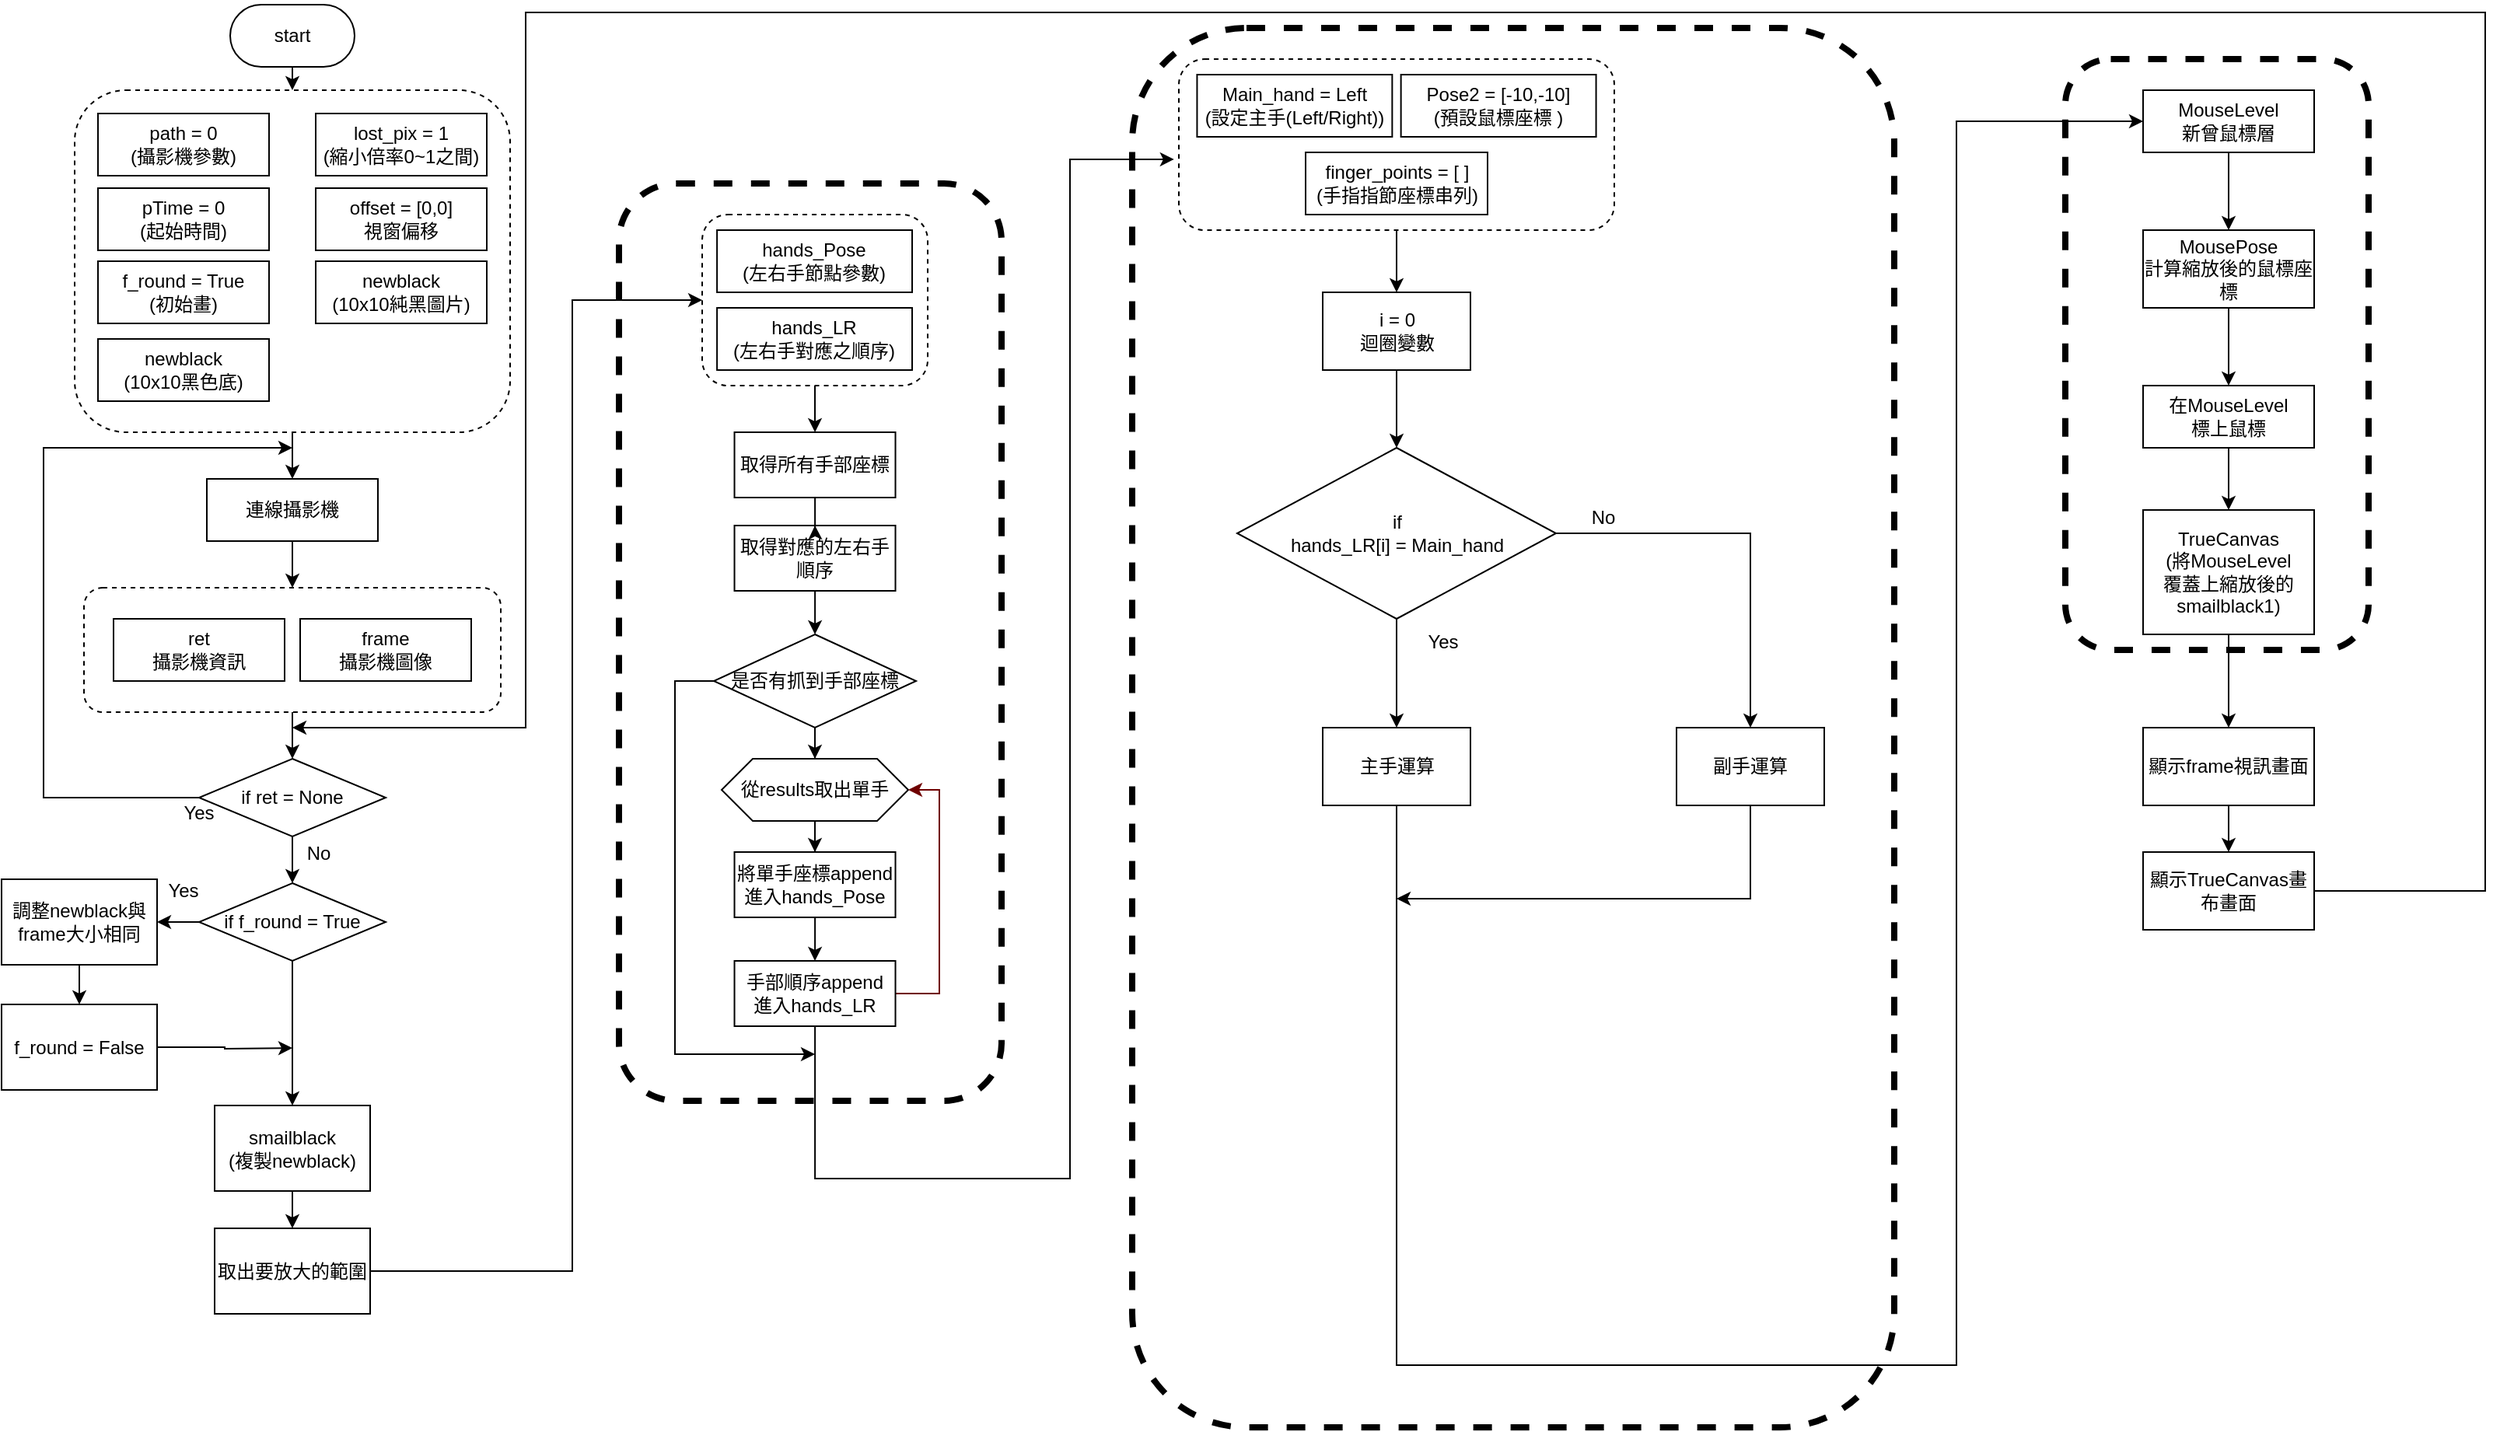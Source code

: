 <mxfile version="20.5.3" type="device"><diagram id="C5RBs43oDa-KdzZeNtuy" name="Page-1"><mxGraphModel dx="1855" dy="995" grid="1" gridSize="10" guides="1" tooltips="1" connect="1" arrows="1" fold="1" page="1" pageScale="1" pageWidth="827" pageHeight="1169" math="0" shadow="0"><root><mxCell id="WIyWlLk6GJQsqaUBKTNV-0"/><mxCell id="WIyWlLk6GJQsqaUBKTNV-1" parent="WIyWlLk6GJQsqaUBKTNV-0"/><mxCell id="i6IisNNr320ZkY543Vj8-156" value="" style="rounded=1;whiteSpace=wrap;html=1;dashed=1;arcSize=15;strokeWidth=4;" vertex="1" parent="WIyWlLk6GJQsqaUBKTNV-1"><mxGeometry x="1340" y="50" width="195" height="380" as="geometry"/></mxCell><mxCell id="i6IisNNr320ZkY543Vj8-131" value="" style="rounded=1;whiteSpace=wrap;html=1;dashed=1;arcSize=15;strokeWidth=4;" vertex="1" parent="WIyWlLk6GJQsqaUBKTNV-1"><mxGeometry x="740" y="30" width="490" height="900" as="geometry"/></mxCell><mxCell id="i6IisNNr320ZkY543Vj8-94" value="" style="group" vertex="1" connectable="0" parent="WIyWlLk6GJQsqaUBKTNV-1"><mxGeometry x="410" y="130" width="246" height="590" as="geometry"/></mxCell><mxCell id="i6IisNNr320ZkY543Vj8-1" value="" style="rounded=1;whiteSpace=wrap;html=1;dashed=1;arcSize=15;strokeWidth=4;" vertex="1" parent="i6IisNNr320ZkY543Vj8-94"><mxGeometry width="246" height="590" as="geometry"/></mxCell><mxCell id="i6IisNNr320ZkY543Vj8-32" value="取得所有手部座標" style="whiteSpace=wrap;html=1;" vertex="1" parent="i6IisNNr320ZkY543Vj8-94"><mxGeometry x="74.26" y="160" width="103.5" height="42" as="geometry"/></mxCell><mxCell id="i6IisNNr320ZkY543Vj8-36" style="edgeStyle=orthogonalEdgeStyle;rounded=0;orthogonalLoop=1;jettySize=auto;html=1;" edge="1" parent="i6IisNNr320ZkY543Vj8-94" source="i6IisNNr320ZkY543Vj8-37"><mxGeometry relative="1" as="geometry"><mxPoint x="126.01" y="560" as="targetPoint"/><Array as="points"><mxPoint x="36" y="320"/><mxPoint x="36" y="560"/></Array></mxGeometry></mxCell><mxCell id="i6IisNNr320ZkY543Vj8-37" value="是否有抓到手部座標" style="rhombus;whiteSpace=wrap;html=1;strokeWidth=1;" vertex="1" parent="i6IisNNr320ZkY543Vj8-94"><mxGeometry x="61.01" y="290" width="130" height="60" as="geometry"/></mxCell><mxCell id="i6IisNNr320ZkY543Vj8-39" value="從results取出單手" style="shape=hexagon;perimeter=hexagonPerimeter2;whiteSpace=wrap;html=1;fixedSize=1;strokeWidth=1;" vertex="1" parent="i6IisNNr320ZkY543Vj8-94"><mxGeometry x="66.01" y="370" width="120" height="40" as="geometry"/></mxCell><mxCell id="i6IisNNr320ZkY543Vj8-35" style="edgeStyle=orthogonalEdgeStyle;rounded=0;orthogonalLoop=1;jettySize=auto;html=1;entryX=0.5;entryY=0;entryDx=0;entryDy=0;" edge="1" parent="i6IisNNr320ZkY543Vj8-94" source="i6IisNNr320ZkY543Vj8-37" target="i6IisNNr320ZkY543Vj8-39"><mxGeometry relative="1" as="geometry"/></mxCell><mxCell id="i6IisNNr320ZkY543Vj8-40" style="edgeStyle=orthogonalEdgeStyle;rounded=0;orthogonalLoop=1;jettySize=auto;html=1;entryX=0.5;entryY=0;entryDx=0;entryDy=0;" edge="1" parent="i6IisNNr320ZkY543Vj8-94" source="i6IisNNr320ZkY543Vj8-41" target="i6IisNNr320ZkY543Vj8-37"><mxGeometry relative="1" as="geometry"/></mxCell><mxCell id="i6IisNNr320ZkY543Vj8-41" value="取得對應的左右手順序" style="whiteSpace=wrap;html=1;" vertex="1" parent="i6IisNNr320ZkY543Vj8-94"><mxGeometry x="74.26" y="220" width="103.5" height="42" as="geometry"/></mxCell><mxCell id="i6IisNNr320ZkY543Vj8-31" style="edgeStyle=orthogonalEdgeStyle;rounded=0;orthogonalLoop=1;jettySize=auto;html=1;entryX=0.5;entryY=0;entryDx=0;entryDy=0;" edge="1" parent="i6IisNNr320ZkY543Vj8-94" source="i6IisNNr320ZkY543Vj8-32" target="i6IisNNr320ZkY543Vj8-41"><mxGeometry relative="1" as="geometry"/></mxCell><mxCell id="i6IisNNr320ZkY543Vj8-43" value="將單手座標append&lt;br&gt;進入hands_Pose" style="whiteSpace=wrap;html=1;" vertex="1" parent="i6IisNNr320ZkY543Vj8-94"><mxGeometry x="74.26" y="430" width="103.5" height="42" as="geometry"/></mxCell><mxCell id="i6IisNNr320ZkY543Vj8-38" style="edgeStyle=orthogonalEdgeStyle;rounded=0;orthogonalLoop=1;jettySize=auto;html=1;entryX=0.5;entryY=0;entryDx=0;entryDy=0;" edge="1" parent="i6IisNNr320ZkY543Vj8-94" source="i6IisNNr320ZkY543Vj8-39" target="i6IisNNr320ZkY543Vj8-43"><mxGeometry relative="1" as="geometry"/></mxCell><mxCell id="i6IisNNr320ZkY543Vj8-44" style="edgeStyle=orthogonalEdgeStyle;rounded=0;orthogonalLoop=1;jettySize=auto;html=1;entryX=1;entryY=0.5;entryDx=0;entryDy=0;fillColor=#a20025;strokeColor=#6F0000;" edge="1" parent="i6IisNNr320ZkY543Vj8-94" source="i6IisNNr320ZkY543Vj8-46" target="i6IisNNr320ZkY543Vj8-39"><mxGeometry relative="1" as="geometry"><Array as="points"><mxPoint x="206.01" y="521"/><mxPoint x="206.01" y="390"/></Array></mxGeometry></mxCell><mxCell id="i6IisNNr320ZkY543Vj8-46" value="手部順序append&lt;br&gt;進入hands_LR" style="whiteSpace=wrap;html=1;" vertex="1" parent="i6IisNNr320ZkY543Vj8-94"><mxGeometry x="74.26" y="500" width="103.5" height="42" as="geometry"/></mxCell><mxCell id="i6IisNNr320ZkY543Vj8-42" style="edgeStyle=orthogonalEdgeStyle;rounded=0;orthogonalLoop=1;jettySize=auto;html=1;entryX=0.5;entryY=0;entryDx=0;entryDy=0;" edge="1" parent="i6IisNNr320ZkY543Vj8-94" source="i6IisNNr320ZkY543Vj8-43" target="i6IisNNr320ZkY543Vj8-46"><mxGeometry relative="1" as="geometry"/></mxCell><mxCell id="i6IisNNr320ZkY543Vj8-90" value="" style="group" vertex="1" connectable="0" parent="i6IisNNr320ZkY543Vj8-94"><mxGeometry x="53.51" y="20" width="145" height="110" as="geometry"/></mxCell><mxCell id="i6IisNNr320ZkY543Vj8-89" value="" style="rounded=1;whiteSpace=wrap;html=1;dashed=1;arcSize=15;" vertex="1" parent="i6IisNNr320ZkY543Vj8-90"><mxGeometry width="145" height="110" as="geometry"/></mxCell><mxCell id="i6IisNNr320ZkY543Vj8-86" value="hands_Pose&lt;br&gt;(左右手節點參數)" style="whiteSpace=wrap;html=1;" vertex="1" parent="i6IisNNr320ZkY543Vj8-90"><mxGeometry x="9.54" y="10" width="125.46" height="40" as="geometry"/></mxCell><mxCell id="i6IisNNr320ZkY543Vj8-85" value="hands_LR&lt;br&gt;(左右手對應之順序)" style="whiteSpace=wrap;html=1;" vertex="1" parent="i6IisNNr320ZkY543Vj8-90"><mxGeometry x="9.54" y="60" width="125.46" height="40" as="geometry"/></mxCell><mxCell id="i6IisNNr320ZkY543Vj8-93" style="edgeStyle=orthogonalEdgeStyle;rounded=0;orthogonalLoop=1;jettySize=auto;html=1;" edge="1" parent="i6IisNNr320ZkY543Vj8-94" source="i6IisNNr320ZkY543Vj8-89" target="i6IisNNr320ZkY543Vj8-32"><mxGeometry relative="1" as="geometry"/></mxCell><mxCell id="i6IisNNr320ZkY543Vj8-2" style="edgeStyle=orthogonalEdgeStyle;rounded=0;orthogonalLoop=1;jettySize=auto;html=1;entryX=0.5;entryY=0;entryDx=0;entryDy=0;" edge="1" parent="WIyWlLk6GJQsqaUBKTNV-1" source="i6IisNNr320ZkY543Vj8-3" target="i6IisNNr320ZkY543Vj8-16"><mxGeometry relative="1" as="geometry"/></mxCell><mxCell id="i6IisNNr320ZkY543Vj8-3" value="" style="rounded=1;whiteSpace=wrap;html=1;dashed=1;" vertex="1" parent="WIyWlLk6GJQsqaUBKTNV-1"><mxGeometry x="66" y="390" width="268" height="80" as="geometry"/></mxCell><mxCell id="i6IisNNr320ZkY543Vj8-4" style="edgeStyle=orthogonalEdgeStyle;rounded=0;orthogonalLoop=1;jettySize=auto;html=1;exitX=0.5;exitY=1;exitDx=0;exitDy=0;entryX=0.5;entryY=0;entryDx=0;entryDy=0;" edge="1" parent="WIyWlLk6GJQsqaUBKTNV-1" source="i6IisNNr320ZkY543Vj8-5" target="i6IisNNr320ZkY543Vj8-7"><mxGeometry relative="1" as="geometry"/></mxCell><mxCell id="i6IisNNr320ZkY543Vj8-5" value="start" style="rounded=1;whiteSpace=wrap;html=1;fontSize=12;glass=0;strokeWidth=1;shadow=0;arcSize=50;" vertex="1" parent="WIyWlLk6GJQsqaUBKTNV-1"><mxGeometry x="160" y="15" width="80" height="40" as="geometry"/></mxCell><mxCell id="i6IisNNr320ZkY543Vj8-15" style="edgeStyle=orthogonalEdgeStyle;rounded=0;orthogonalLoop=1;jettySize=auto;html=1;exitX=0.5;exitY=1;exitDx=0;exitDy=0;entryX=0.5;entryY=0;entryDx=0;entryDy=0;" edge="1" parent="WIyWlLk6GJQsqaUBKTNV-1" source="i6IisNNr320ZkY543Vj8-16" target="i6IisNNr320ZkY543Vj8-24"><mxGeometry relative="1" as="geometry"/></mxCell><mxCell id="i6IisNNr320ZkY543Vj8-16" value="if ret = None" style="rhombus;whiteSpace=wrap;html=1;" vertex="1" parent="WIyWlLk6GJQsqaUBKTNV-1"><mxGeometry x="140" y="500" width="120" height="50" as="geometry"/></mxCell><mxCell id="i6IisNNr320ZkY543Vj8-17" value="ret&lt;br&gt;攝影機資訊" style="rounded=0;whiteSpace=wrap;html=1;" vertex="1" parent="WIyWlLk6GJQsqaUBKTNV-1"><mxGeometry x="85" y="410" width="110" height="40" as="geometry"/></mxCell><mxCell id="i6IisNNr320ZkY543Vj8-18" style="edgeStyle=orthogonalEdgeStyle;rounded=0;orthogonalLoop=1;jettySize=auto;html=1;entryX=0.5;entryY=0;entryDx=0;entryDy=0;" edge="1" parent="WIyWlLk6GJQsqaUBKTNV-1" source="i6IisNNr320ZkY543Vj8-19" target="i6IisNNr320ZkY543Vj8-3"><mxGeometry relative="1" as="geometry"/></mxCell><mxCell id="i6IisNNr320ZkY543Vj8-19" value="連線攝影機" style="rounded=0;whiteSpace=wrap;html=1;" vertex="1" parent="WIyWlLk6GJQsqaUBKTNV-1"><mxGeometry x="145" y="320" width="110" height="40" as="geometry"/></mxCell><mxCell id="i6IisNNr320ZkY543Vj8-20" style="edgeStyle=orthogonalEdgeStyle;rounded=0;orthogonalLoop=1;jettySize=auto;html=1;" edge="1" parent="WIyWlLk6GJQsqaUBKTNV-1" source="i6IisNNr320ZkY543Vj8-7" target="i6IisNNr320ZkY543Vj8-19"><mxGeometry relative="1" as="geometry"/></mxCell><mxCell id="i6IisNNr320ZkY543Vj8-21" value="" style="endArrow=classic;html=1;rounded=0;exitX=0;exitY=0.5;exitDx=0;exitDy=0;" edge="1" parent="WIyWlLk6GJQsqaUBKTNV-1" source="i6IisNNr320ZkY543Vj8-16"><mxGeometry width="50" height="50" relative="1" as="geometry"><mxPoint x="365" y="380" as="sourcePoint"/><mxPoint x="200" y="300" as="targetPoint"/><Array as="points"><mxPoint x="40" y="525"/><mxPoint x="40" y="300"/></Array></mxGeometry></mxCell><mxCell id="i6IisNNr320ZkY543Vj8-22" value="Yes" style="text;html=1;strokeColor=none;fillColor=none;align=center;verticalAlign=middle;whiteSpace=wrap;rounded=0;" vertex="1" parent="WIyWlLk6GJQsqaUBKTNV-1"><mxGeometry x="110" y="520" width="60" height="30" as="geometry"/></mxCell><mxCell id="i6IisNNr320ZkY543Vj8-23" style="edgeStyle=orthogonalEdgeStyle;rounded=0;orthogonalLoop=1;jettySize=auto;html=1;entryX=1;entryY=0.5;entryDx=0;entryDy=0;" edge="1" parent="WIyWlLk6GJQsqaUBKTNV-1" source="i6IisNNr320ZkY543Vj8-24" target="i6IisNNr320ZkY543Vj8-27"><mxGeometry relative="1" as="geometry"/></mxCell><mxCell id="i6IisNNr320ZkY543Vj8-56" style="edgeStyle=orthogonalEdgeStyle;rounded=0;orthogonalLoop=1;jettySize=auto;html=1;" edge="1" parent="WIyWlLk6GJQsqaUBKTNV-1" source="i6IisNNr320ZkY543Vj8-24" target="i6IisNNr320ZkY543Vj8-54"><mxGeometry relative="1" as="geometry"><mxPoint x="260" y="690" as="targetPoint"/></mxGeometry></mxCell><mxCell id="i6IisNNr320ZkY543Vj8-24" value="if f_round = True" style="rhombus;whiteSpace=wrap;html=1;" vertex="1" parent="WIyWlLk6GJQsqaUBKTNV-1"><mxGeometry x="140" y="580" width="120" height="50" as="geometry"/></mxCell><mxCell id="i6IisNNr320ZkY543Vj8-25" value="No" style="text;html=1;strokeColor=none;fillColor=none;align=center;verticalAlign=middle;whiteSpace=wrap;rounded=0;" vertex="1" parent="WIyWlLk6GJQsqaUBKTNV-1"><mxGeometry x="187" y="546" width="60" height="30" as="geometry"/></mxCell><mxCell id="i6IisNNr320ZkY543Vj8-26" style="edgeStyle=orthogonalEdgeStyle;rounded=0;orthogonalLoop=1;jettySize=auto;html=1;" edge="1" parent="WIyWlLk6GJQsqaUBKTNV-1" source="i6IisNNr320ZkY543Vj8-27" target="i6IisNNr320ZkY543Vj8-29"><mxGeometry relative="1" as="geometry"/></mxCell><mxCell id="i6IisNNr320ZkY543Vj8-27" value="調整newblack與&lt;br&gt;frame大小相同" style="rounded=0;whiteSpace=wrap;html=1;" vertex="1" parent="WIyWlLk6GJQsqaUBKTNV-1"><mxGeometry x="13" y="577.5" width="100" height="55" as="geometry"/></mxCell><mxCell id="i6IisNNr320ZkY543Vj8-28" value="frame&lt;br&gt;攝影機圖像" style="rounded=0;whiteSpace=wrap;html=1;" vertex="1" parent="WIyWlLk6GJQsqaUBKTNV-1"><mxGeometry x="205" y="410" width="110" height="40" as="geometry"/></mxCell><mxCell id="i6IisNNr320ZkY543Vj8-58" style="edgeStyle=orthogonalEdgeStyle;rounded=0;orthogonalLoop=1;jettySize=auto;html=1;" edge="1" parent="WIyWlLk6GJQsqaUBKTNV-1" source="i6IisNNr320ZkY543Vj8-29"><mxGeometry relative="1" as="geometry"><mxPoint x="200" y="686" as="targetPoint"/></mxGeometry></mxCell><mxCell id="i6IisNNr320ZkY543Vj8-29" value="f_round = False" style="rounded=0;whiteSpace=wrap;html=1;" vertex="1" parent="WIyWlLk6GJQsqaUBKTNV-1"><mxGeometry x="13" y="658" width="100" height="55" as="geometry"/></mxCell><mxCell id="i6IisNNr320ZkY543Vj8-30" value="Yes" style="text;html=1;strokeColor=none;fillColor=none;align=center;verticalAlign=middle;whiteSpace=wrap;rounded=0;" vertex="1" parent="WIyWlLk6GJQsqaUBKTNV-1"><mxGeometry x="100" y="570" width="60" height="30" as="geometry"/></mxCell><mxCell id="i6IisNNr320ZkY543Vj8-34" style="edgeStyle=orthogonalEdgeStyle;rounded=0;orthogonalLoop=1;jettySize=auto;html=1;exitX=1;exitY=0.5;exitDx=0;exitDy=0;entryX=0;entryY=0.5;entryDx=0;entryDy=0;" edge="1" parent="WIyWlLk6GJQsqaUBKTNV-1" source="i6IisNNr320ZkY543Vj8-53" target="i6IisNNr320ZkY543Vj8-89"><mxGeometry relative="1" as="geometry"><mxPoint x="470" y="110" as="targetPoint"/><Array as="points"><mxPoint x="380" y="829"/><mxPoint x="380" y="205"/></Array></mxGeometry></mxCell><mxCell id="i6IisNNr320ZkY543Vj8-53" value="取出要放大的範圍" style="rounded=0;whiteSpace=wrap;html=1;" vertex="1" parent="WIyWlLk6GJQsqaUBKTNV-1"><mxGeometry x="150" y="802" width="100" height="55" as="geometry"/></mxCell><mxCell id="i6IisNNr320ZkY543Vj8-54" value="smailblack&lt;br&gt;(複製newblack)" style="rounded=0;whiteSpace=wrap;html=1;" vertex="1" parent="WIyWlLk6GJQsqaUBKTNV-1"><mxGeometry x="150" y="723" width="100" height="55" as="geometry"/></mxCell><mxCell id="i6IisNNr320ZkY543Vj8-55" style="edgeStyle=orthogonalEdgeStyle;rounded=0;orthogonalLoop=1;jettySize=auto;html=1;entryX=0.5;entryY=0;entryDx=0;entryDy=0;" edge="1" parent="WIyWlLk6GJQsqaUBKTNV-1" source="i6IisNNr320ZkY543Vj8-54" target="i6IisNNr320ZkY543Vj8-53"><mxGeometry relative="1" as="geometry"/></mxCell><mxCell id="i6IisNNr320ZkY543Vj8-59" value="" style="group" vertex="1" connectable="0" parent="WIyWlLk6GJQsqaUBKTNV-1"><mxGeometry x="60" y="70" width="280" height="220" as="geometry"/></mxCell><mxCell id="i6IisNNr320ZkY543Vj8-7" value="" style="rounded=1;whiteSpace=wrap;html=1;dashed=1;" vertex="1" parent="i6IisNNr320ZkY543Vj8-59"><mxGeometry width="280" height="220" as="geometry"/></mxCell><mxCell id="i6IisNNr320ZkY543Vj8-8" value="path = 0&lt;br&gt;(攝影機參數)" style="rounded=0;whiteSpace=wrap;html=1;" vertex="1" parent="i6IisNNr320ZkY543Vj8-59"><mxGeometry x="15" y="15" width="110" height="40" as="geometry"/></mxCell><mxCell id="i6IisNNr320ZkY543Vj8-9" value="pTime&amp;nbsp;= 0&lt;br&gt;(起始時間)" style="rounded=0;whiteSpace=wrap;html=1;" vertex="1" parent="i6IisNNr320ZkY543Vj8-59"><mxGeometry x="15" y="63" width="110" height="40" as="geometry"/></mxCell><mxCell id="i6IisNNr320ZkY543Vj8-10" value="f_round = True&lt;br&gt;(初始畫)" style="rounded=0;whiteSpace=wrap;html=1;" vertex="1" parent="i6IisNNr320ZkY543Vj8-59"><mxGeometry x="15" y="110" width="110" height="40" as="geometry"/></mxCell><mxCell id="i6IisNNr320ZkY543Vj8-11" value="lost_pix = 1&lt;br&gt;(縮小倍率0~1之間)" style="rounded=0;whiteSpace=wrap;html=1;" vertex="1" parent="i6IisNNr320ZkY543Vj8-59"><mxGeometry x="155" y="15" width="110" height="40" as="geometry"/></mxCell><mxCell id="i6IisNNr320ZkY543Vj8-12" value="offset = [0,0]&lt;br&gt;視窗偏移" style="rounded=0;whiteSpace=wrap;html=1;" vertex="1" parent="i6IisNNr320ZkY543Vj8-59"><mxGeometry x="155" y="63" width="110" height="40" as="geometry"/></mxCell><mxCell id="i6IisNNr320ZkY543Vj8-13" value="newblack&lt;br&gt;(10x10純黑圖片)" style="rounded=0;whiteSpace=wrap;html=1;" vertex="1" parent="i6IisNNr320ZkY543Vj8-59"><mxGeometry x="155" y="110" width="110" height="40" as="geometry"/></mxCell><mxCell id="i6IisNNr320ZkY543Vj8-14" value="newblack&lt;br&gt;(10x10黑色底)" style="rounded=0;whiteSpace=wrap;html=1;" vertex="1" parent="i6IisNNr320ZkY543Vj8-59"><mxGeometry x="15" y="160" width="110" height="40" as="geometry"/></mxCell><mxCell id="i6IisNNr320ZkY543Vj8-96" style="edgeStyle=orthogonalEdgeStyle;rounded=0;orthogonalLoop=1;jettySize=auto;html=1;entryX=-0.011;entryY=0.586;entryDx=0;entryDy=0;entryPerimeter=0;" edge="1" parent="WIyWlLk6GJQsqaUBKTNV-1" source="i6IisNNr320ZkY543Vj8-46" target="i6IisNNr320ZkY543Vj8-77"><mxGeometry relative="1" as="geometry"><mxPoint x="770" y="460" as="targetPoint"/><Array as="points"><mxPoint x="536" y="770"/><mxPoint x="700" y="770"/><mxPoint x="700" y="114"/></Array></mxGeometry></mxCell><mxCell id="i6IisNNr320ZkY543Vj8-98" value="" style="group" vertex="1" connectable="0" parent="WIyWlLk6GJQsqaUBKTNV-1"><mxGeometry x="760" y="40" width="290" height="120" as="geometry"/></mxCell><mxCell id="i6IisNNr320ZkY543Vj8-33" value="" style="group" vertex="1" connectable="0" parent="i6IisNNr320ZkY543Vj8-98"><mxGeometry width="220" height="60" as="geometry"/></mxCell><mxCell id="i6IisNNr320ZkY543Vj8-77" value="" style="rounded=1;whiteSpace=wrap;html=1;dashed=1;arcSize=15;" vertex="1" parent="i6IisNNr320ZkY543Vj8-98"><mxGeometry x="10" y="10" width="280" height="110" as="geometry"/></mxCell><mxCell id="i6IisNNr320ZkY543Vj8-78" value="Main_hand = Left&lt;br&gt;(設定主手(Left/Right))" style="whiteSpace=wrap;html=1;" vertex="1" parent="i6IisNNr320ZkY543Vj8-98"><mxGeometry x="21.72" y="20" width="125.46" height="40" as="geometry"/></mxCell><mxCell id="i6IisNNr320ZkY543Vj8-79" value="finger_points = [ ]&lt;br&gt;(手指指節座標串列)" style="whiteSpace=wrap;html=1;" vertex="1" parent="i6IisNNr320ZkY543Vj8-98"><mxGeometry x="91.5" y="70" width="117" height="40" as="geometry"/></mxCell><mxCell id="i6IisNNr320ZkY543Vj8-80" value="Pose2&amp;nbsp;= [-10,-10]&lt;br&gt;(預設鼠標座標 )" style="whiteSpace=wrap;html=1;" vertex="1" parent="i6IisNNr320ZkY543Vj8-98"><mxGeometry x="152.82" y="20" width="125.46" height="40" as="geometry"/></mxCell><mxCell id="i6IisNNr320ZkY543Vj8-122" style="edgeStyle=orthogonalEdgeStyle;rounded=0;orthogonalLoop=1;jettySize=auto;html=1;entryX=0.5;entryY=0;entryDx=0;entryDy=0;" edge="1" parent="WIyWlLk6GJQsqaUBKTNV-1" source="i6IisNNr320ZkY543Vj8-99" target="i6IisNNr320ZkY543Vj8-120"><mxGeometry relative="1" as="geometry"/></mxCell><mxCell id="i6IisNNr320ZkY543Vj8-99" value="i = 0&lt;br&gt;迴圈變數" style="rounded=0;whiteSpace=wrap;html=1;" vertex="1" parent="WIyWlLk6GJQsqaUBKTNV-1"><mxGeometry x="862.5" y="200" width="95" height="50" as="geometry"/></mxCell><mxCell id="i6IisNNr320ZkY543Vj8-120" value="if &lt;br&gt;hands_LR[i] = Main_hand" style="rhombus;whiteSpace=wrap;html=1;" vertex="1" parent="WIyWlLk6GJQsqaUBKTNV-1"><mxGeometry x="807.5" y="300" width="205" height="110" as="geometry"/></mxCell><mxCell id="i6IisNNr320ZkY543Vj8-121" style="edgeStyle=orthogonalEdgeStyle;rounded=0;orthogonalLoop=1;jettySize=auto;html=1;" edge="1" parent="WIyWlLk6GJQsqaUBKTNV-1" source="i6IisNNr320ZkY543Vj8-77" target="i6IisNNr320ZkY543Vj8-99"><mxGeometry relative="1" as="geometry"/></mxCell><mxCell id="i6IisNNr320ZkY543Vj8-151" style="edgeStyle=orthogonalEdgeStyle;rounded=0;orthogonalLoop=1;jettySize=auto;html=1;entryX=0;entryY=0.5;entryDx=0;entryDy=0;" edge="1" parent="WIyWlLk6GJQsqaUBKTNV-1" source="i6IisNNr320ZkY543Vj8-124" target="i6IisNNr320ZkY543Vj8-153"><mxGeometry relative="1" as="geometry"><mxPoint x="1370" y="90" as="targetPoint"/><Array as="points"><mxPoint x="910" y="890"/><mxPoint x="1270" y="890"/><mxPoint x="1270" y="90"/></Array></mxGeometry></mxCell><mxCell id="i6IisNNr320ZkY543Vj8-124" value="主手運算" style="rounded=0;whiteSpace=wrap;html=1;" vertex="1" parent="WIyWlLk6GJQsqaUBKTNV-1"><mxGeometry x="862.5" y="480" width="95" height="50" as="geometry"/></mxCell><mxCell id="i6IisNNr320ZkY543Vj8-125" value="副手運算" style="rounded=0;whiteSpace=wrap;html=1;" vertex="1" parent="WIyWlLk6GJQsqaUBKTNV-1"><mxGeometry x="1090" y="480" width="95" height="50" as="geometry"/></mxCell><mxCell id="i6IisNNr320ZkY543Vj8-126" style="edgeStyle=orthogonalEdgeStyle;rounded=0;orthogonalLoop=1;jettySize=auto;html=1;exitX=0.5;exitY=1;exitDx=0;exitDy=0;" edge="1" parent="WIyWlLk6GJQsqaUBKTNV-1" source="i6IisNNr320ZkY543Vj8-120" target="i6IisNNr320ZkY543Vj8-124"><mxGeometry relative="1" as="geometry"><mxPoint x="970" y="420" as="sourcePoint"/><mxPoint x="920" y="310" as="targetPoint"/></mxGeometry></mxCell><mxCell id="i6IisNNr320ZkY543Vj8-127" style="edgeStyle=orthogonalEdgeStyle;rounded=0;orthogonalLoop=1;jettySize=auto;html=1;exitX=1;exitY=0.5;exitDx=0;exitDy=0;entryX=0.5;entryY=0;entryDx=0;entryDy=0;" edge="1" parent="WIyWlLk6GJQsqaUBKTNV-1" source="i6IisNNr320ZkY543Vj8-120" target="i6IisNNr320ZkY543Vj8-125"><mxGeometry relative="1" as="geometry"><mxPoint x="920" y="420" as="sourcePoint"/><mxPoint x="920" y="490" as="targetPoint"/></mxGeometry></mxCell><mxCell id="i6IisNNr320ZkY543Vj8-128" value="No" style="text;html=1;strokeColor=none;fillColor=none;align=center;verticalAlign=middle;whiteSpace=wrap;rounded=0;" vertex="1" parent="WIyWlLk6GJQsqaUBKTNV-1"><mxGeometry x="1012.5" y="330" width="60" height="30" as="geometry"/></mxCell><mxCell id="i6IisNNr320ZkY543Vj8-129" value="Yes" style="text;html=1;strokeColor=none;fillColor=none;align=center;verticalAlign=middle;whiteSpace=wrap;rounded=0;" vertex="1" parent="WIyWlLk6GJQsqaUBKTNV-1"><mxGeometry x="910" y="410" width="60" height="30" as="geometry"/></mxCell><mxCell id="i6IisNNr320ZkY543Vj8-152" style="edgeStyle=orthogonalEdgeStyle;rounded=0;orthogonalLoop=1;jettySize=auto;html=1;exitX=0.5;exitY=1;exitDx=0;exitDy=0;" edge="1" parent="WIyWlLk6GJQsqaUBKTNV-1" source="i6IisNNr320ZkY543Vj8-125"><mxGeometry relative="1" as="geometry"><mxPoint x="1450" y="530" as="sourcePoint"/><mxPoint x="910" y="590" as="targetPoint"/><Array as="points"><mxPoint x="1138" y="590"/></Array></mxGeometry></mxCell><mxCell id="i6IisNNr320ZkY543Vj8-158" style="edgeStyle=orthogonalEdgeStyle;rounded=0;orthogonalLoop=1;jettySize=auto;html=1;entryX=0.5;entryY=0;entryDx=0;entryDy=0;" edge="1" parent="WIyWlLk6GJQsqaUBKTNV-1" source="i6IisNNr320ZkY543Vj8-153" target="i6IisNNr320ZkY543Vj8-154"><mxGeometry relative="1" as="geometry"/></mxCell><mxCell id="i6IisNNr320ZkY543Vj8-153" value="MouseLevel&lt;br&gt;新曾鼠標層" style="rounded=0;whiteSpace=wrap;html=1;" vertex="1" parent="WIyWlLk6GJQsqaUBKTNV-1"><mxGeometry x="1390" y="70" width="110" height="40" as="geometry"/></mxCell><mxCell id="i6IisNNr320ZkY543Vj8-159" style="edgeStyle=orthogonalEdgeStyle;rounded=0;orthogonalLoop=1;jettySize=auto;html=1;" edge="1" parent="WIyWlLk6GJQsqaUBKTNV-1" source="i6IisNNr320ZkY543Vj8-154" target="i6IisNNr320ZkY543Vj8-155"><mxGeometry relative="1" as="geometry"/></mxCell><mxCell id="i6IisNNr320ZkY543Vj8-154" value="MousePose&lt;br&gt;計算縮放後的鼠標座標" style="rounded=0;whiteSpace=wrap;html=1;" vertex="1" parent="WIyWlLk6GJQsqaUBKTNV-1"><mxGeometry x="1390" y="160" width="110" height="50" as="geometry"/></mxCell><mxCell id="i6IisNNr320ZkY543Vj8-160" style="edgeStyle=orthogonalEdgeStyle;rounded=0;orthogonalLoop=1;jettySize=auto;html=1;" edge="1" parent="WIyWlLk6GJQsqaUBKTNV-1" source="i6IisNNr320ZkY543Vj8-155" target="i6IisNNr320ZkY543Vj8-157"><mxGeometry relative="1" as="geometry"/></mxCell><mxCell id="i6IisNNr320ZkY543Vj8-155" value="在MouseLevel&lt;br&gt;標上鼠標" style="rounded=0;whiteSpace=wrap;html=1;" vertex="1" parent="WIyWlLk6GJQsqaUBKTNV-1"><mxGeometry x="1390" y="260" width="110" height="40" as="geometry"/></mxCell><mxCell id="i6IisNNr320ZkY543Vj8-162" style="edgeStyle=orthogonalEdgeStyle;rounded=0;orthogonalLoop=1;jettySize=auto;html=1;exitX=1;exitY=0.5;exitDx=0;exitDy=0;" edge="1" parent="WIyWlLk6GJQsqaUBKTNV-1" source="i6IisNNr320ZkY543Vj8-164"><mxGeometry relative="1" as="geometry"><mxPoint x="1610" y="390" as="sourcePoint"/><mxPoint x="200" y="480" as="targetPoint"/><Array as="points"><mxPoint x="1610" y="585"/><mxPoint x="1610" y="20"/><mxPoint x="350" y="20"/><mxPoint x="350" y="480"/></Array></mxGeometry></mxCell><mxCell id="i6IisNNr320ZkY543Vj8-165" style="edgeStyle=orthogonalEdgeStyle;rounded=0;orthogonalLoop=1;jettySize=auto;html=1;exitX=0.5;exitY=1;exitDx=0;exitDy=0;entryX=0.5;entryY=0;entryDx=0;entryDy=0;" edge="1" parent="WIyWlLk6GJQsqaUBKTNV-1" source="i6IisNNr320ZkY543Vj8-157" target="i6IisNNr320ZkY543Vj8-163"><mxGeometry relative="1" as="geometry"/></mxCell><mxCell id="i6IisNNr320ZkY543Vj8-157" value="TrueCanvas&lt;br&gt;(將MouseLevel&lt;br&gt;覆蓋上縮放後的&lt;br&gt;smailblack1)" style="rounded=0;whiteSpace=wrap;html=1;" vertex="1" parent="WIyWlLk6GJQsqaUBKTNV-1"><mxGeometry x="1390" y="340" width="110" height="80" as="geometry"/></mxCell><mxCell id="i6IisNNr320ZkY543Vj8-166" style="edgeStyle=orthogonalEdgeStyle;rounded=0;orthogonalLoop=1;jettySize=auto;html=1;" edge="1" parent="WIyWlLk6GJQsqaUBKTNV-1" source="i6IisNNr320ZkY543Vj8-163" target="i6IisNNr320ZkY543Vj8-164"><mxGeometry relative="1" as="geometry"/></mxCell><mxCell id="i6IisNNr320ZkY543Vj8-163" value="顯示frame視訊畫面" style="rounded=0;whiteSpace=wrap;html=1;" vertex="1" parent="WIyWlLk6GJQsqaUBKTNV-1"><mxGeometry x="1390" y="480" width="110" height="50" as="geometry"/></mxCell><mxCell id="i6IisNNr320ZkY543Vj8-164" value="顯示TrueCanvas畫布畫面" style="rounded=0;whiteSpace=wrap;html=1;" vertex="1" parent="WIyWlLk6GJQsqaUBKTNV-1"><mxGeometry x="1390" y="560" width="110" height="50" as="geometry"/></mxCell></root></mxGraphModel></diagram></mxfile>